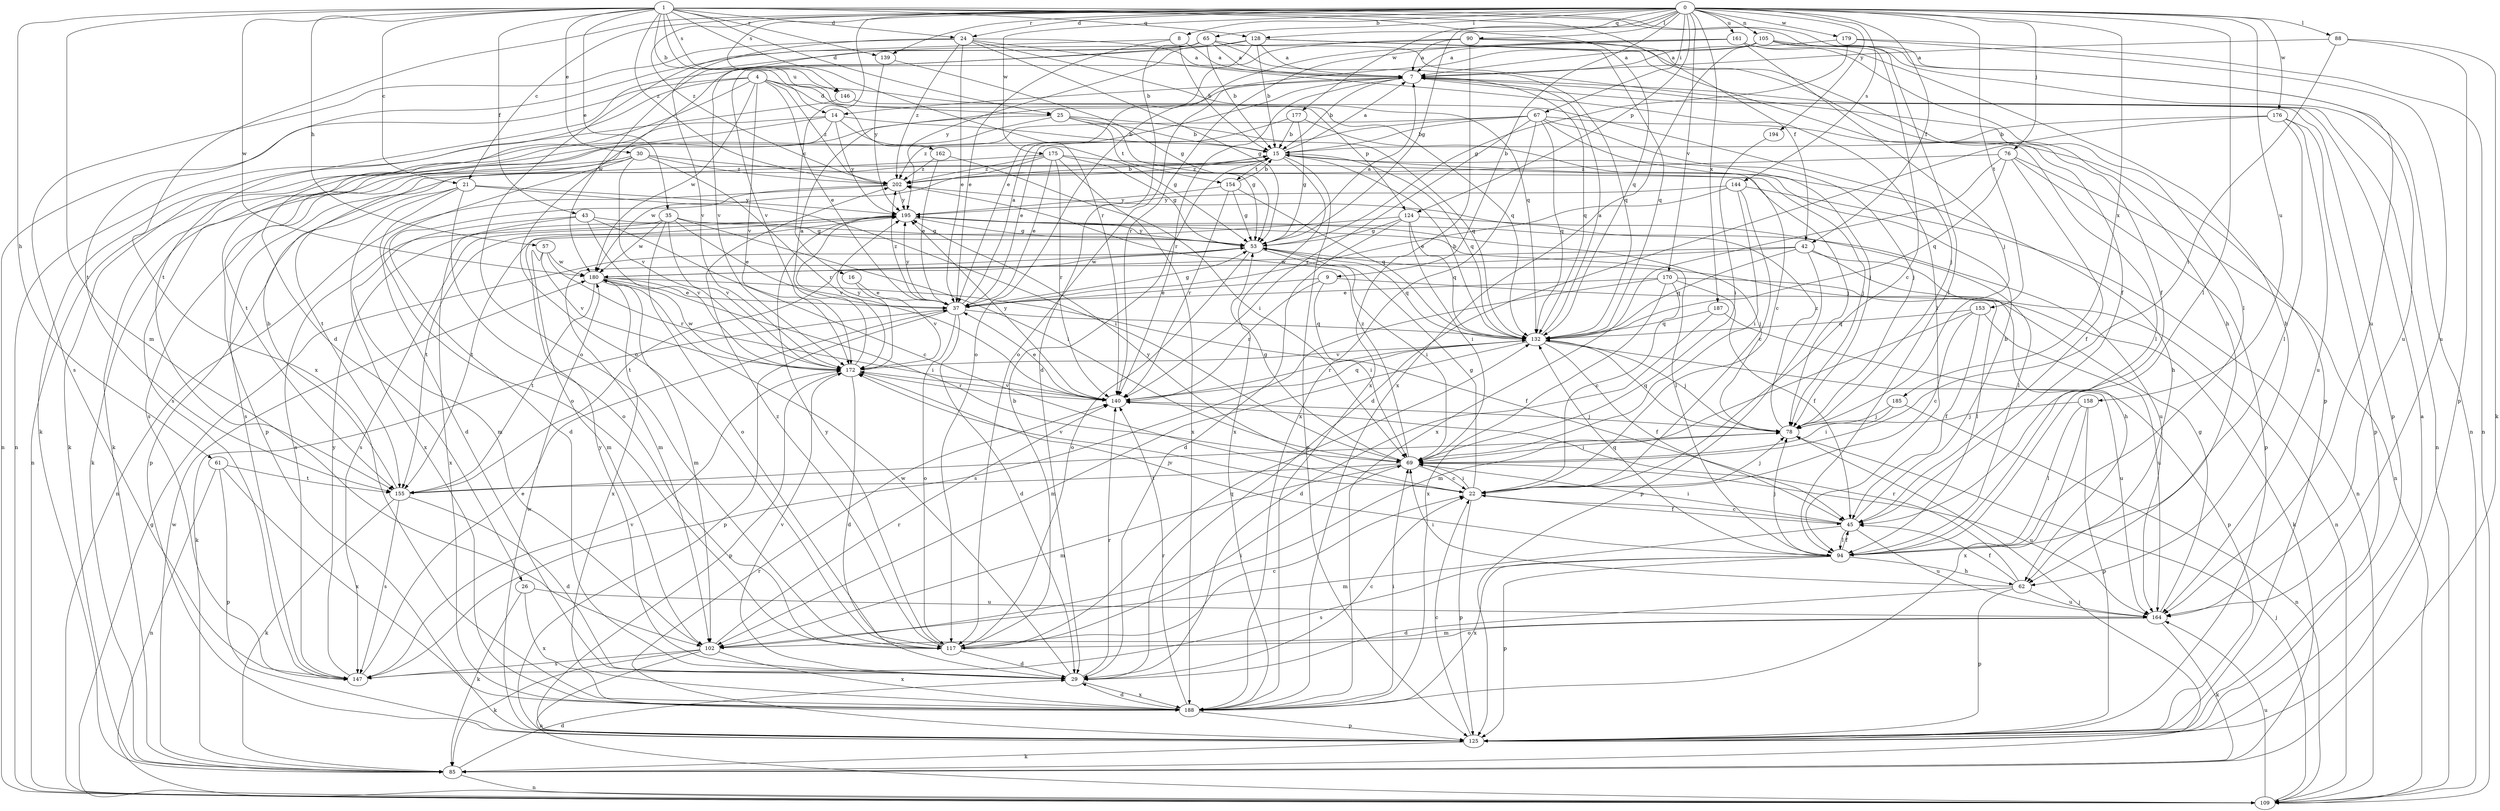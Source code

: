 strict digraph  {
0;
1;
4;
7;
8;
9;
14;
15;
16;
21;
22;
24;
25;
26;
29;
30;
35;
37;
42;
43;
45;
53;
57;
61;
62;
65;
67;
69;
76;
78;
85;
88;
90;
94;
102;
105;
109;
117;
124;
125;
128;
132;
139;
140;
144;
146;
147;
153;
154;
155;
158;
161;
162;
164;
170;
172;
175;
176;
177;
179;
180;
185;
187;
188;
194;
195;
202;
0 -> 8  [label=b];
0 -> 9  [label=b];
0 -> 16  [label=c];
0 -> 21  [label=c];
0 -> 24  [label=d];
0 -> 42  [label=f];
0 -> 53  [label=g];
0 -> 65  [label=i];
0 -> 67  [label=i];
0 -> 76  [label=j];
0 -> 88  [label=l];
0 -> 90  [label=l];
0 -> 94  [label=l];
0 -> 105  [label=n];
0 -> 124  [label=p];
0 -> 128  [label=q];
0 -> 139  [label=r];
0 -> 144  [label=s];
0 -> 146  [label=s];
0 -> 153  [label=t];
0 -> 158  [label=u];
0 -> 161  [label=u];
0 -> 170  [label=v];
0 -> 175  [label=w];
0 -> 176  [label=w];
0 -> 177  [label=w];
0 -> 179  [label=w];
0 -> 185  [label=x];
0 -> 187  [label=x];
0 -> 188  [label=x];
0 -> 194  [label=y];
0 -> 202  [label=z];
1 -> 14  [label=b];
1 -> 21  [label=c];
1 -> 24  [label=d];
1 -> 25  [label=d];
1 -> 30  [label=e];
1 -> 35  [label=e];
1 -> 42  [label=f];
1 -> 43  [label=f];
1 -> 57  [label=h];
1 -> 61  [label=h];
1 -> 94  [label=l];
1 -> 102  [label=m];
1 -> 128  [label=q];
1 -> 132  [label=q];
1 -> 139  [label=r];
1 -> 140  [label=r];
1 -> 146  [label=s];
1 -> 162  [label=u];
1 -> 164  [label=u];
1 -> 180  [label=w];
1 -> 202  [label=z];
4 -> 25  [label=d];
4 -> 26  [label=d];
4 -> 37  [label=e];
4 -> 78  [label=j];
4 -> 85  [label=k];
4 -> 109  [label=n];
4 -> 124  [label=p];
4 -> 172  [label=v];
4 -> 180  [label=w];
4 -> 202  [label=z];
7 -> 14  [label=b];
7 -> 15  [label=b];
7 -> 109  [label=n];
7 -> 125  [label=p];
7 -> 132  [label=q];
7 -> 140  [label=r];
8 -> 7  [label=a];
8 -> 15  [label=b];
8 -> 37  [label=e];
8 -> 117  [label=o];
9 -> 37  [label=e];
9 -> 69  [label=i];
9 -> 94  [label=l];
9 -> 140  [label=r];
14 -> 15  [label=b];
14 -> 53  [label=g];
14 -> 85  [label=k];
14 -> 125  [label=p];
14 -> 147  [label=s];
14 -> 195  [label=y];
15 -> 7  [label=a];
15 -> 62  [label=h];
15 -> 125  [label=p];
15 -> 132  [label=q];
15 -> 147  [label=s];
15 -> 154  [label=t];
15 -> 188  [label=x];
15 -> 202  [label=z];
16 -> 37  [label=e];
16 -> 172  [label=v];
21 -> 29  [label=d];
21 -> 69  [label=i];
21 -> 117  [label=o];
21 -> 125  [label=p];
21 -> 188  [label=x];
21 -> 195  [label=y];
22 -> 45  [label=f];
22 -> 53  [label=g];
22 -> 69  [label=i];
22 -> 78  [label=j];
22 -> 125  [label=p];
22 -> 172  [label=v];
22 -> 195  [label=y];
24 -> 7  [label=a];
24 -> 37  [label=e];
24 -> 53  [label=g];
24 -> 94  [label=l];
24 -> 132  [label=q];
24 -> 147  [label=s];
24 -> 172  [label=v];
24 -> 202  [label=z];
25 -> 15  [label=b];
25 -> 53  [label=g];
25 -> 85  [label=k];
25 -> 109  [label=n];
25 -> 132  [label=q];
25 -> 154  [label=t];
26 -> 85  [label=k];
26 -> 164  [label=u];
26 -> 188  [label=x];
29 -> 22  [label=c];
29 -> 140  [label=r];
29 -> 172  [label=v];
29 -> 180  [label=w];
29 -> 188  [label=x];
29 -> 195  [label=y];
30 -> 78  [label=j];
30 -> 85  [label=k];
30 -> 117  [label=o];
30 -> 140  [label=r];
30 -> 147  [label=s];
30 -> 172  [label=v];
30 -> 202  [label=z];
35 -> 37  [label=e];
35 -> 53  [label=g];
35 -> 69  [label=i];
35 -> 117  [label=o];
35 -> 147  [label=s];
35 -> 172  [label=v];
35 -> 180  [label=w];
37 -> 7  [label=a];
37 -> 29  [label=d];
37 -> 53  [label=g];
37 -> 85  [label=k];
37 -> 117  [label=o];
37 -> 125  [label=p];
37 -> 132  [label=q];
37 -> 195  [label=y];
37 -> 202  [label=z];
42 -> 62  [label=h];
42 -> 109  [label=n];
42 -> 125  [label=p];
42 -> 132  [label=q];
42 -> 155  [label=t];
42 -> 180  [label=w];
43 -> 22  [label=c];
43 -> 53  [label=g];
43 -> 102  [label=m];
43 -> 172  [label=v];
43 -> 188  [label=x];
45 -> 15  [label=b];
45 -> 22  [label=c];
45 -> 69  [label=i];
45 -> 94  [label=l];
45 -> 102  [label=m];
45 -> 164  [label=u];
53 -> 7  [label=a];
53 -> 69  [label=i];
53 -> 102  [label=m];
53 -> 117  [label=o];
53 -> 132  [label=q];
53 -> 180  [label=w];
53 -> 195  [label=y];
57 -> 102  [label=m];
57 -> 140  [label=r];
57 -> 172  [label=v];
57 -> 180  [label=w];
61 -> 109  [label=n];
61 -> 125  [label=p];
61 -> 155  [label=t];
61 -> 188  [label=x];
62 -> 29  [label=d];
62 -> 45  [label=f];
62 -> 69  [label=i];
62 -> 125  [label=p];
62 -> 140  [label=r];
62 -> 164  [label=u];
65 -> 7  [label=a];
65 -> 15  [label=b];
65 -> 29  [label=d];
65 -> 125  [label=p];
65 -> 132  [label=q];
65 -> 155  [label=t];
65 -> 172  [label=v];
65 -> 180  [label=w];
67 -> 15  [label=b];
67 -> 22  [label=c];
67 -> 37  [label=e];
67 -> 78  [label=j];
67 -> 94  [label=l];
67 -> 132  [label=q];
67 -> 140  [label=r];
67 -> 155  [label=t];
67 -> 188  [label=x];
69 -> 22  [label=c];
69 -> 53  [label=g];
69 -> 102  [label=m];
69 -> 155  [label=t];
69 -> 164  [label=u];
69 -> 202  [label=z];
76 -> 45  [label=f];
76 -> 109  [label=n];
76 -> 125  [label=p];
76 -> 132  [label=q];
76 -> 188  [label=x];
76 -> 202  [label=z];
78 -> 69  [label=i];
78 -> 132  [label=q];
78 -> 202  [label=z];
85 -> 29  [label=d];
85 -> 78  [label=j];
85 -> 109  [label=n];
85 -> 180  [label=w];
88 -> 7  [label=a];
88 -> 69  [label=i];
88 -> 85  [label=k];
88 -> 125  [label=p];
90 -> 7  [label=a];
90 -> 45  [label=f];
90 -> 62  [label=h];
90 -> 155  [label=t];
90 -> 172  [label=v];
90 -> 188  [label=x];
94 -> 45  [label=f];
94 -> 62  [label=h];
94 -> 78  [label=j];
94 -> 125  [label=p];
94 -> 132  [label=q];
94 -> 147  [label=s];
94 -> 172  [label=v];
94 -> 188  [label=x];
102 -> 85  [label=k];
102 -> 109  [label=n];
102 -> 140  [label=r];
102 -> 147  [label=s];
102 -> 188  [label=x];
105 -> 7  [label=a];
105 -> 22  [label=c];
105 -> 109  [label=n];
105 -> 117  [label=o];
105 -> 164  [label=u];
105 -> 188  [label=x];
109 -> 53  [label=g];
109 -> 78  [label=j];
109 -> 164  [label=u];
117 -> 15  [label=b];
117 -> 22  [label=c];
117 -> 29  [label=d];
117 -> 69  [label=i];
117 -> 132  [label=q];
117 -> 195  [label=y];
117 -> 202  [label=z];
124 -> 29  [label=d];
124 -> 53  [label=g];
124 -> 69  [label=i];
124 -> 94  [label=l];
124 -> 132  [label=q];
124 -> 155  [label=t];
125 -> 7  [label=a];
125 -> 22  [label=c];
125 -> 85  [label=k];
125 -> 140  [label=r];
125 -> 180  [label=w];
128 -> 7  [label=a];
128 -> 15  [label=b];
128 -> 37  [label=e];
128 -> 45  [label=f];
128 -> 117  [label=o];
128 -> 132  [label=q];
128 -> 195  [label=y];
132 -> 7  [label=a];
132 -> 15  [label=b];
132 -> 45  [label=f];
132 -> 78  [label=j];
132 -> 102  [label=m];
132 -> 140  [label=r];
132 -> 164  [label=u];
132 -> 172  [label=v];
139 -> 53  [label=g];
139 -> 195  [label=y];
140 -> 37  [label=e];
140 -> 78  [label=j];
140 -> 132  [label=q];
140 -> 172  [label=v];
140 -> 195  [label=y];
144 -> 22  [label=c];
144 -> 37  [label=e];
144 -> 69  [label=i];
144 -> 109  [label=n];
144 -> 195  [label=y];
146 -> 109  [label=n];
146 -> 132  [label=q];
147 -> 37  [label=e];
147 -> 172  [label=v];
147 -> 195  [label=y];
153 -> 22  [label=c];
153 -> 45  [label=f];
153 -> 102  [label=m];
153 -> 132  [label=q];
153 -> 164  [label=u];
154 -> 15  [label=b];
154 -> 53  [label=g];
154 -> 132  [label=q];
154 -> 140  [label=r];
154 -> 195  [label=y];
155 -> 15  [label=b];
155 -> 29  [label=d];
155 -> 78  [label=j];
155 -> 85  [label=k];
155 -> 147  [label=s];
158 -> 78  [label=j];
158 -> 94  [label=l];
158 -> 125  [label=p];
158 -> 188  [label=x];
161 -> 7  [label=a];
161 -> 62  [label=h];
161 -> 78  [label=j];
161 -> 94  [label=l];
161 -> 117  [label=o];
161 -> 140  [label=r];
162 -> 37  [label=e];
162 -> 69  [label=i];
162 -> 202  [label=z];
164 -> 53  [label=g];
164 -> 85  [label=k];
164 -> 102  [label=m];
164 -> 117  [label=o];
170 -> 22  [label=c];
170 -> 37  [label=e];
170 -> 45  [label=f];
170 -> 85  [label=k];
170 -> 147  [label=s];
170 -> 188  [label=x];
172 -> 7  [label=a];
172 -> 29  [label=d];
172 -> 125  [label=p];
172 -> 140  [label=r];
172 -> 180  [label=w];
172 -> 195  [label=y];
175 -> 37  [label=e];
175 -> 53  [label=g];
175 -> 78  [label=j];
175 -> 140  [label=r];
175 -> 155  [label=t];
175 -> 180  [label=w];
175 -> 188  [label=x];
175 -> 202  [label=z];
176 -> 15  [label=b];
176 -> 29  [label=d];
176 -> 94  [label=l];
176 -> 125  [label=p];
176 -> 164  [label=u];
177 -> 15  [label=b];
177 -> 53  [label=g];
177 -> 78  [label=j];
177 -> 202  [label=z];
179 -> 7  [label=a];
179 -> 53  [label=g];
179 -> 109  [label=n];
179 -> 164  [label=u];
180 -> 37  [label=e];
180 -> 45  [label=f];
180 -> 69  [label=i];
180 -> 102  [label=m];
180 -> 155  [label=t];
180 -> 188  [label=x];
185 -> 69  [label=i];
185 -> 78  [label=j];
185 -> 109  [label=n];
187 -> 29  [label=d];
187 -> 125  [label=p];
187 -> 132  [label=q];
188 -> 29  [label=d];
188 -> 69  [label=i];
188 -> 125  [label=p];
188 -> 140  [label=r];
194 -> 69  [label=i];
195 -> 53  [label=g];
195 -> 78  [label=j];
195 -> 94  [label=l];
195 -> 147  [label=s];
195 -> 155  [label=t];
195 -> 164  [label=u];
195 -> 172  [label=v];
202 -> 15  [label=b];
202 -> 29  [label=d];
202 -> 109  [label=n];
202 -> 195  [label=y];
}

